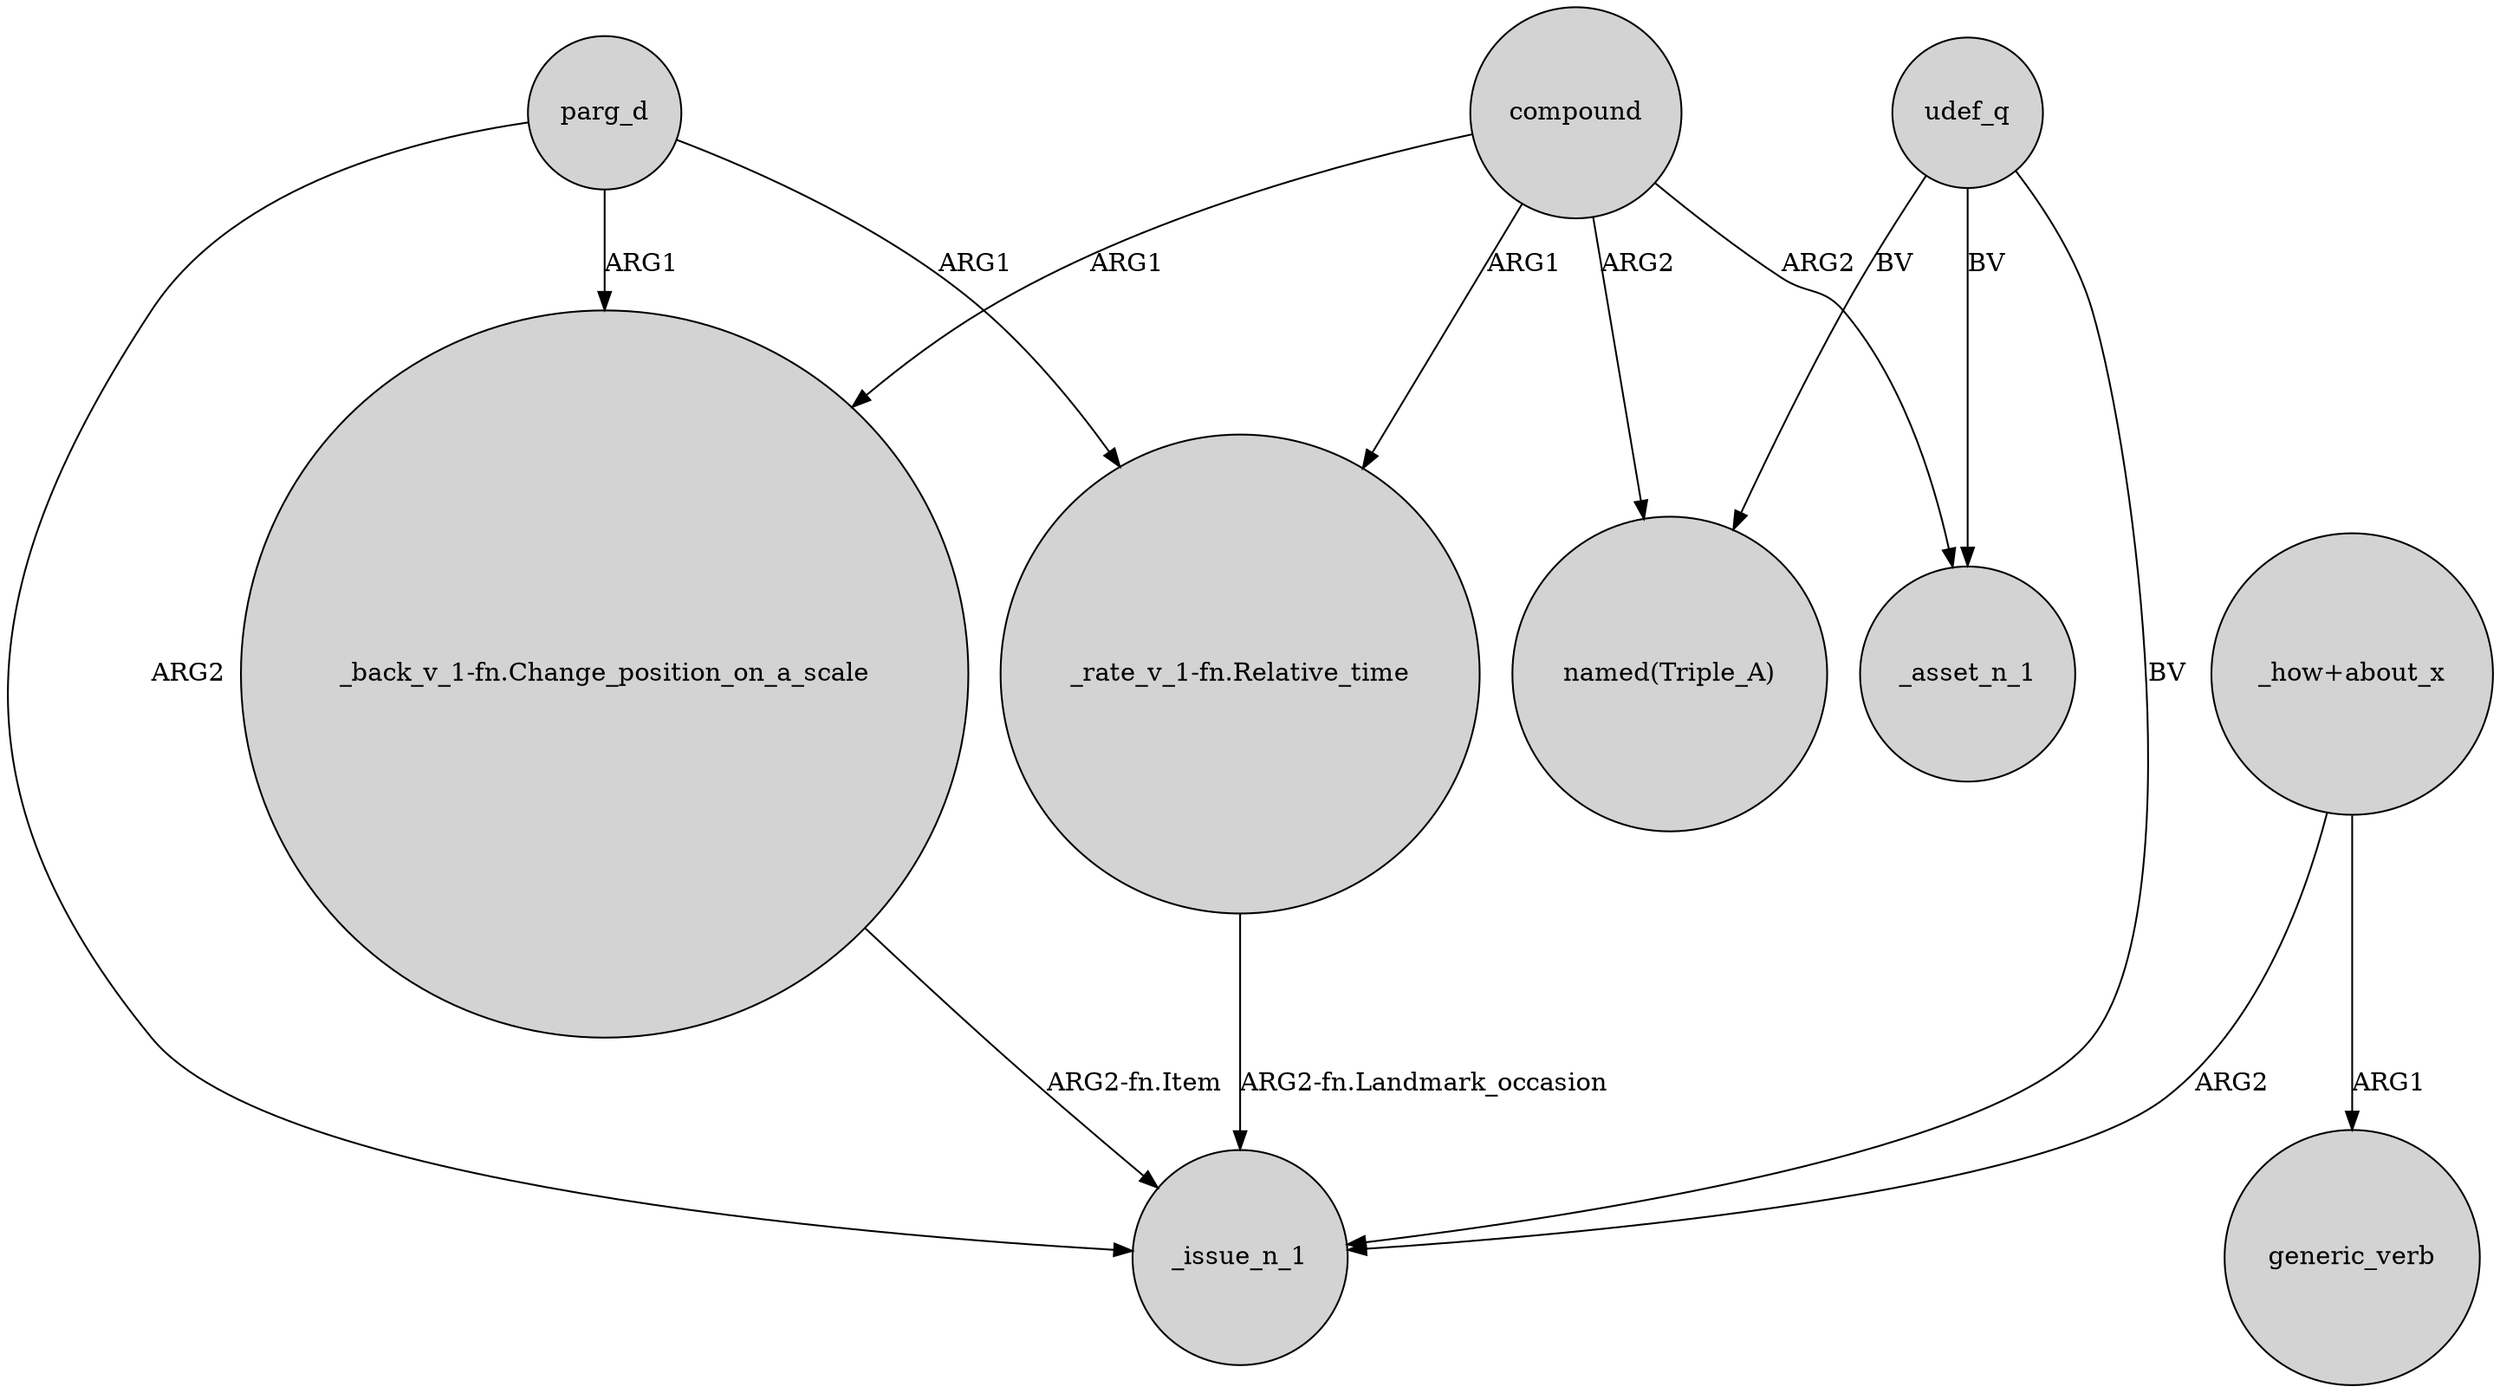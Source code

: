 digraph {
	node [shape=circle style=filled]
	compound -> "_back_v_1-fn.Change_position_on_a_scale" [label=ARG1]
	udef_q -> _issue_n_1 [label=BV]
	parg_d -> _issue_n_1 [label=ARG2]
	"_how+about_x" -> _issue_n_1 [label=ARG2]
	udef_q -> "named(Triple_A)" [label=BV]
	compound -> "named(Triple_A)" [label=ARG2]
	parg_d -> "_rate_v_1-fn.Relative_time" [label=ARG1]
	udef_q -> _asset_n_1 [label=BV]
	parg_d -> "_back_v_1-fn.Change_position_on_a_scale" [label=ARG1]
	compound -> _asset_n_1 [label=ARG2]
	"_back_v_1-fn.Change_position_on_a_scale" -> _issue_n_1 [label="ARG2-fn.Item"]
	"_how+about_x" -> generic_verb [label=ARG1]
	"_rate_v_1-fn.Relative_time" -> _issue_n_1 [label="ARG2-fn.Landmark_occasion"]
	compound -> "_rate_v_1-fn.Relative_time" [label=ARG1]
}
